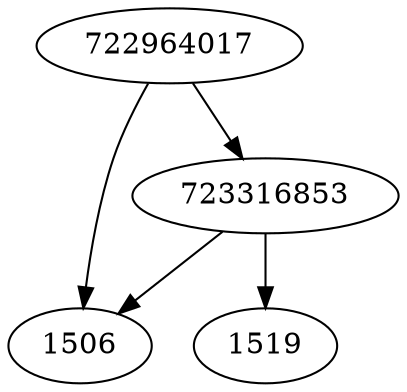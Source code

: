 strict digraph  {
722964017;
1506;
723316853;
1519;
722964017 -> 723316853;
722964017 -> 1506;
723316853 -> 1519;
723316853 -> 1506;
}
